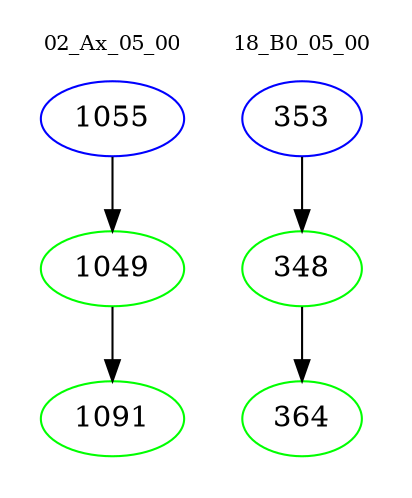 digraph{
subgraph cluster_0 {
color = white
label = "02_Ax_05_00";
fontsize=10;
T0_1055 [label="1055", color="blue"]
T0_1055 -> T0_1049 [color="black"]
T0_1049 [label="1049", color="green"]
T0_1049 -> T0_1091 [color="black"]
T0_1091 [label="1091", color="green"]
}
subgraph cluster_1 {
color = white
label = "18_B0_05_00";
fontsize=10;
T1_353 [label="353", color="blue"]
T1_353 -> T1_348 [color="black"]
T1_348 [label="348", color="green"]
T1_348 -> T1_364 [color="black"]
T1_364 [label="364", color="green"]
}
}
